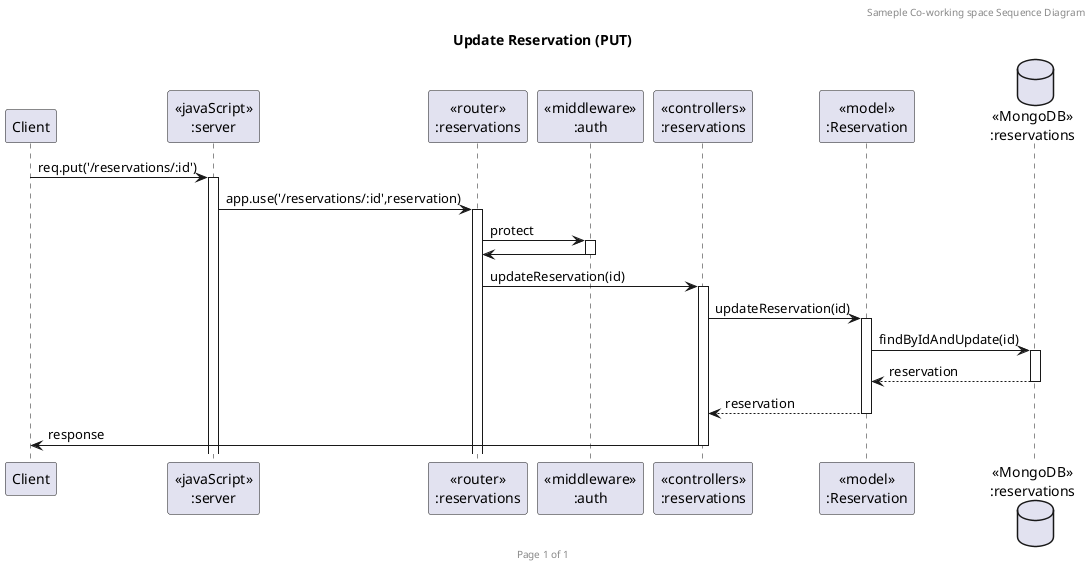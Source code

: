 @startuml Update Reservation (PUT)

header Sameple Co-working space Sequence Diagram
footer Page %page% of %lastpage%
title "Update Reservation (PUT)"

participant "Client" as client
participant "<<javaScript>>\n:server" as server
participant "<<router>>\n:reservations" as routerReservation
participant "<<middleware>>\n:auth" as middleware
participant "<<controllers>>\n:reservations" as controllersReservation
participant "<<model>>\n:Reservation" as modelReservation

database "<<MongoDB>>\n:reservations" as ReservationDatabase

client->server ++:req.put('/reservations/:id')
server->routerReservation ++:app.use('/reservations/:id',reservation)
routerReservation -> middleware ++: protect
middleware -> routerReservation --: 
routerReservation -> controllersReservation ++:updateReservation(id)
controllersReservation->modelReservation ++:updateReservation(id)
modelReservation ->ReservationDatabase ++: findByIdAndUpdate(id)
ReservationDatabase --> modelReservation --: reservation
controllersReservation <-- modelReservation --: reservation
controllersReservation->client --:response

@enduml
